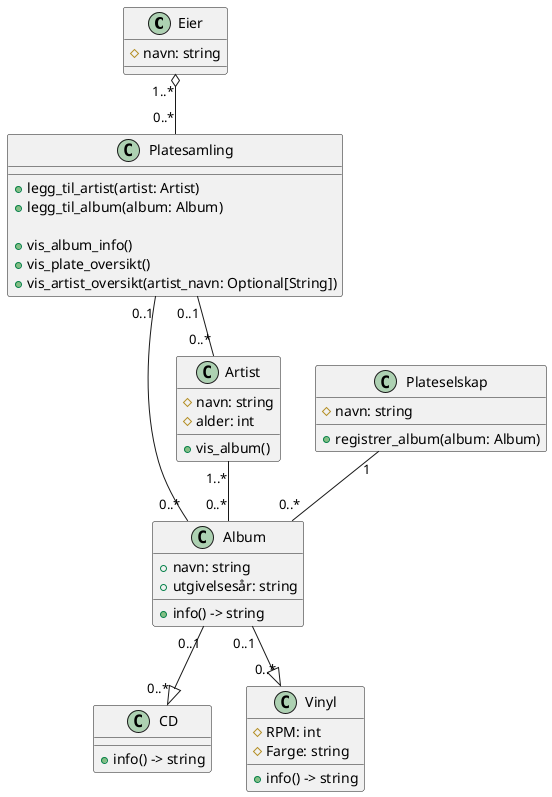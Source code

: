 @startuml modell

class Eier {
    # navn: string
}


class Platesamling{
    + legg_til_artist(artist: Artist)
    + legg_til_album(album: Album)

    + vis_album_info()
    + vis_plate_oversikt()
    + vis_artist_oversikt(artist_navn: Optional[String])
}

class CD {
    + info() -> string
}

class Vinyl{
    # RPM: int
    # Farge: string

    + info() -> string
}

class Album{
    + navn: string
    + utgivelsesår: string

    + info() -> string
}

class Artist {
    # navn: string
    # alder: int

    + vis_album()
}

class Plateselskap {
    # navn: string

    + registrer_album(album: Album)
}

Eier "1..*" o-- "0..*" Platesamling

Platesamling "0..1" -- "0..*" Album
Platesamling "0..1" -- "0..*" Artist

Album "0..1" --|> "0..*" CD
Album "0..1" --|> "0..*" Vinyl

Artist "1..*" -- "0..*" Album
Plateselskap "1" -- "0..*" Album

@enduml
